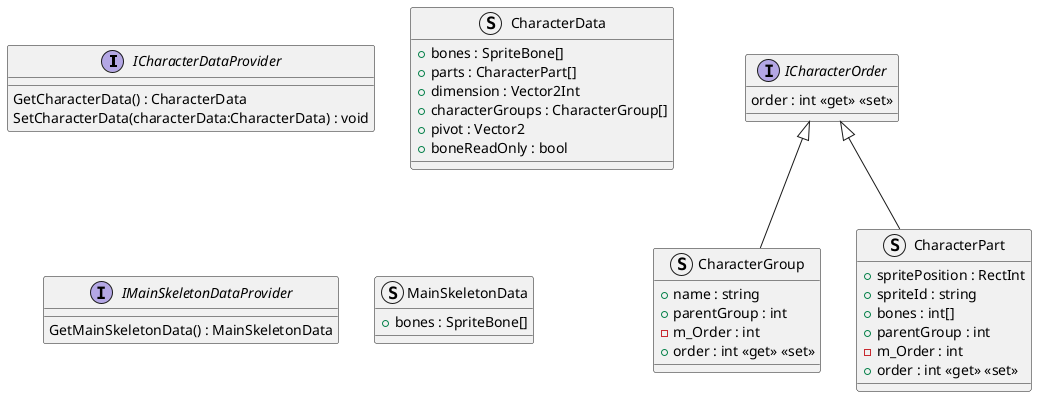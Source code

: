 @startuml
interface ICharacterDataProvider {
    GetCharacterData() : CharacterData
    SetCharacterData(characterData:CharacterData) : void
}
struct CharacterData {
    + bones : SpriteBone[]
    + parts : CharacterPart[]
    + dimension : Vector2Int
    + characterGroups : CharacterGroup[]
    + pivot : Vector2
    + boneReadOnly : bool
}
interface ICharacterOrder {
    order : int <<get>> <<set>>
}
struct CharacterGroup {
    + name : string
    + parentGroup : int
    - m_Order : int
    + order : int <<get>> <<set>>
}
struct CharacterPart {
    + spritePosition : RectInt
    + spriteId : string
    + bones : int[]
    + parentGroup : int
    - m_Order : int
    + order : int <<get>> <<set>>
}
interface IMainSkeletonDataProvider {
    GetMainSkeletonData() : MainSkeletonData
}
struct MainSkeletonData {
    + bones : SpriteBone[]
}
ICharacterOrder <|-- CharacterGroup
ICharacterOrder <|-- CharacterPart
@enduml
